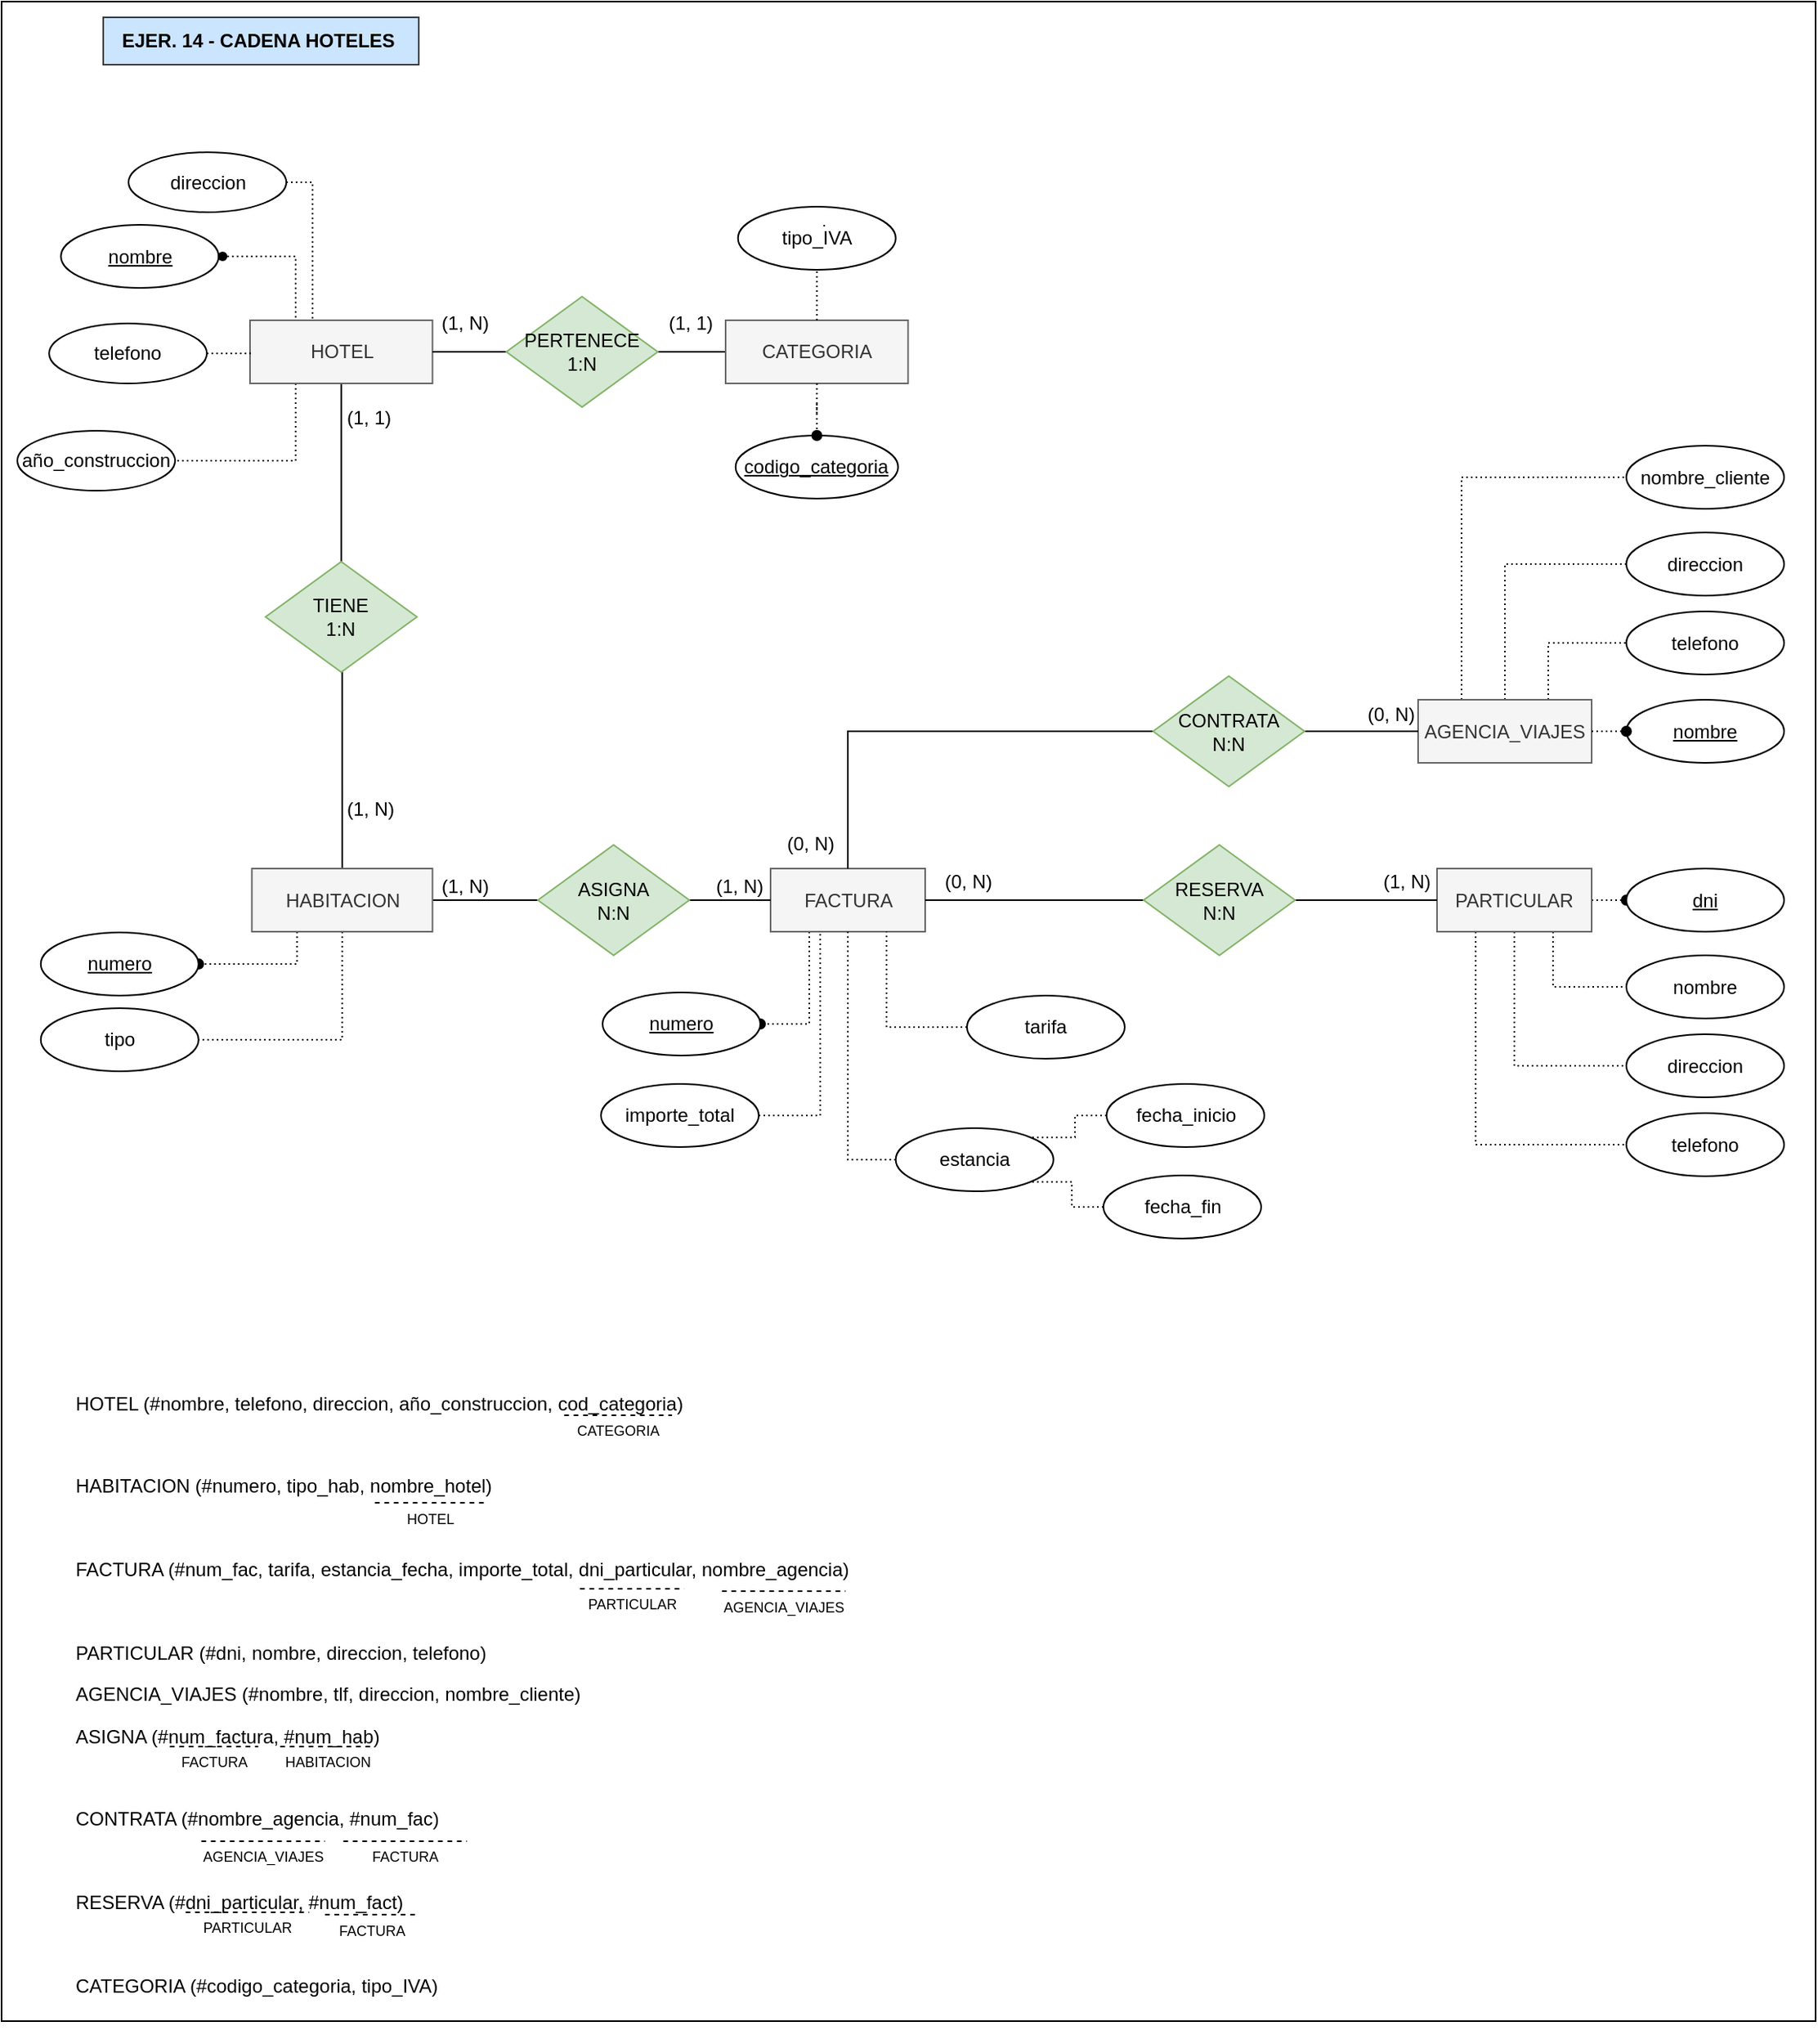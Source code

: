 <mxfile version="22.0.8" type="github">
  <diagram name="Página-1" id="qWmJs8kZgu5k2vtlvRHO">
    <mxGraphModel dx="2074" dy="1156" grid="1" gridSize="10" guides="1" tooltips="1" connect="1" arrows="1" fold="1" page="1" pageScale="1" pageWidth="1169" pageHeight="827" math="0" shadow="0">
      <root>
        <mxCell id="0" />
        <mxCell id="1" parent="0" />
        <mxCell id="4Z5__5ZLUC38kApSKfr--33" value="&lt;br&gt;" style="rounded=0;whiteSpace=wrap;html=1;" parent="1" vertex="1">
          <mxGeometry x="10" y="20" width="1150" height="1280" as="geometry" />
        </mxCell>
        <mxCell id="4Z5__5ZLUC38kApSKfr--2" style="edgeStyle=orthogonalEdgeStyle;rounded=0;orthogonalLoop=1;jettySize=auto;html=1;exitX=1;exitY=0.5;exitDx=0;exitDy=0;endArrow=none;endFill=0;" parent="1" source="4Z5__5ZLUC38kApSKfr--6" target="4Z5__5ZLUC38kApSKfr--35" edge="1">
          <mxGeometry relative="1" as="geometry" />
        </mxCell>
        <mxCell id="4Z5__5ZLUC38kApSKfr--119" style="edgeStyle=orthogonalEdgeStyle;rounded=0;orthogonalLoop=1;jettySize=auto;html=1;exitX=0.5;exitY=0;exitDx=0;exitDy=0;entryX=0.5;entryY=1;entryDx=0;entryDy=0;endArrow=none;endFill=0;" parent="1" source="4Z5__5ZLUC38kApSKfr--6" target="4Z5__5ZLUC38kApSKfr--61" edge="1">
          <mxGeometry relative="1" as="geometry">
            <Array as="points">
              <mxPoint x="225" y="400" />
            </Array>
          </mxGeometry>
        </mxCell>
        <mxCell id="4Z5__5ZLUC38kApSKfr--211" style="edgeStyle=orthogonalEdgeStyle;rounded=0;orthogonalLoop=1;jettySize=auto;html=1;exitX=0.25;exitY=1;exitDx=0;exitDy=0;entryX=1;entryY=0.5;entryDx=0;entryDy=0;endArrow=oval;endFill=1;dashed=1;dashPattern=1 2;" parent="1" source="4Z5__5ZLUC38kApSKfr--6" target="4Z5__5ZLUC38kApSKfr--23" edge="1">
          <mxGeometry relative="1" as="geometry" />
        </mxCell>
        <mxCell id="4Z5__5ZLUC38kApSKfr--212" style="edgeStyle=orthogonalEdgeStyle;rounded=0;orthogonalLoop=1;jettySize=auto;html=1;exitX=0.5;exitY=1;exitDx=0;exitDy=0;entryX=1;entryY=0.5;entryDx=0;entryDy=0;endArrow=none;endFill=0;dashed=1;dashPattern=1 2;" parent="1" source="4Z5__5ZLUC38kApSKfr--6" target="4Z5__5ZLUC38kApSKfr--21" edge="1">
          <mxGeometry relative="1" as="geometry" />
        </mxCell>
        <mxCell id="4Z5__5ZLUC38kApSKfr--6" value="HABITACION" style="whiteSpace=wrap;html=1;align=center;fillColor=#f5f5f5;fontColor=#333333;strokeColor=#666666;" parent="1" vertex="1">
          <mxGeometry x="168.68" y="569.5" width="114.5" height="40" as="geometry" />
        </mxCell>
        <mxCell id="4Z5__5ZLUC38kApSKfr--116" style="edgeStyle=orthogonalEdgeStyle;rounded=0;orthogonalLoop=1;jettySize=auto;html=1;exitX=0.5;exitY=1;exitDx=0;exitDy=0;entryX=0.5;entryY=0;entryDx=0;entryDy=0;endArrow=none;endFill=0;" parent="1" source="4Z5__5ZLUC38kApSKfr--11" target="4Z5__5ZLUC38kApSKfr--61" edge="1">
          <mxGeometry relative="1" as="geometry" />
        </mxCell>
        <mxCell id="4Z5__5ZLUC38kApSKfr--190" style="edgeStyle=orthogonalEdgeStyle;rounded=0;orthogonalLoop=1;jettySize=auto;html=1;exitX=0.25;exitY=1;exitDx=0;exitDy=0;entryX=1;entryY=0.5;entryDx=0;entryDy=0;dashed=1;dashPattern=1 2;endArrow=none;endFill=0;" parent="1" source="4Z5__5ZLUC38kApSKfr--11" target="4Z5__5ZLUC38kApSKfr--189" edge="1">
          <mxGeometry relative="1" as="geometry" />
        </mxCell>
        <mxCell id="4Z5__5ZLUC38kApSKfr--11" value="HOTEL" style="whiteSpace=wrap;html=1;align=center;fillColor=#f5f5f5;fontColor=#333333;strokeColor=#666666;" parent="1" vertex="1">
          <mxGeometry x="167.5" y="222" width="115.68" height="40" as="geometry" />
        </mxCell>
        <mxCell id="4Z5__5ZLUC38kApSKfr--12" style="edgeStyle=orthogonalEdgeStyle;rounded=0;orthogonalLoop=1;jettySize=auto;html=1;exitX=0.5;exitY=0;exitDx=0;exitDy=0;entryX=0.5;entryY=0;entryDx=0;entryDy=0;" parent="1" edge="1">
          <mxGeometry relative="1" as="geometry">
            <mxPoint x="84.94" y="414" as="sourcePoint" />
            <mxPoint x="84.94" y="414" as="targetPoint" />
          </mxGeometry>
        </mxCell>
        <mxCell id="4Z5__5ZLUC38kApSKfr--13" value="EJER. 14 - CADENA HOTELES&amp;nbsp;" style="text;html=1;align=center;verticalAlign=middle;resizable=0;points=[];autosize=1;strokeColor=#36393d;fillColor=#cce5ff;fontStyle=1;fontSize=12;" parent="1" vertex="1">
          <mxGeometry x="74.44" y="30" width="200" height="30" as="geometry" />
        </mxCell>
        <mxCell id="4Z5__5ZLUC38kApSKfr--14" style="edgeStyle=orthogonalEdgeStyle;rounded=0;orthogonalLoop=1;jettySize=auto;html=1;exitX=0;exitY=0.5;exitDx=0;exitDy=0;entryX=1;entryY=0.5;entryDx=0;entryDy=0;endArrow=none;endFill=0;startArrow=none;startFill=0;strokeColor=none;" parent="1" edge="1">
          <mxGeometry relative="1" as="geometry">
            <mxPoint x="98.13" y="259.5" as="sourcePoint" />
            <mxPoint x="148.13" y="259.5" as="targetPoint" />
          </mxGeometry>
        </mxCell>
        <mxCell id="4Z5__5ZLUC38kApSKfr--18" style="edgeStyle=orthogonalEdgeStyle;rounded=0;orthogonalLoop=1;jettySize=auto;html=1;exitDx=0;exitDy=0;entryX=0.25;entryY=0;entryDx=0;entryDy=0;dashed=1;dashPattern=1 2;endArrow=none;endFill=0;" parent="1" source="4Z5__5ZLUC38kApSKfr--55" target="4Z5__5ZLUC38kApSKfr--11" edge="1">
          <mxGeometry relative="1" as="geometry" />
        </mxCell>
        <mxCell id="4Z5__5ZLUC38kApSKfr--19" value="nombre" style="ellipse;whiteSpace=wrap;html=1;align=center;fontStyle=4" parent="1" vertex="1">
          <mxGeometry x="47.63" y="161.5" width="100" height="40" as="geometry" />
        </mxCell>
        <mxCell id="4Z5__5ZLUC38kApSKfr--20" style="edgeStyle=orthogonalEdgeStyle;rounded=0;orthogonalLoop=1;jettySize=auto;html=1;exitDx=0;exitDy=0;entryX=0.5;entryY=0;entryDx=0;entryDy=0;endArrow=none;endFill=0;dashed=1;dashPattern=1 2;" parent="1" edge="1">
          <mxGeometry relative="1" as="geometry">
            <mxPoint x="218.55" y="639.5" as="sourcePoint" />
            <mxPoint x="218.55" y="639.5" as="targetPoint" />
          </mxGeometry>
        </mxCell>
        <mxCell id="4Z5__5ZLUC38kApSKfr--21" value="tipo" style="ellipse;whiteSpace=wrap;html=1;align=center;" parent="1" vertex="1">
          <mxGeometry x="34.87" y="658" width="100" height="40" as="geometry" />
        </mxCell>
        <mxCell id="4Z5__5ZLUC38kApSKfr--23" value="numero" style="ellipse;whiteSpace=wrap;html=1;align=center;fontStyle=4" parent="1" vertex="1">
          <mxGeometry x="34.87" y="610" width="100" height="40" as="geometry" />
        </mxCell>
        <mxCell id="4Z5__5ZLUC38kApSKfr--24" value="(1, N)" style="text;strokeColor=none;fillColor=none;spacingLeft=4;spacingRight=4;overflow=hidden;rotatable=0;points=[[0,0.5],[1,0.5]];portConstraint=eastwest;fontSize=12;whiteSpace=wrap;html=1;" parent="1" vertex="1">
          <mxGeometry x="222.75" y="518" width="50" height="30" as="geometry" />
        </mxCell>
        <mxCell id="4Z5__5ZLUC38kApSKfr--124" style="edgeStyle=orthogonalEdgeStyle;rounded=0;orthogonalLoop=1;jettySize=auto;html=1;exitX=0.25;exitY=1;exitDx=0;exitDy=0;entryX=1;entryY=0.5;entryDx=0;entryDy=0;dashed=1;dashPattern=1 2;endArrow=oval;endFill=1;" parent="1" source="4Z5__5ZLUC38kApSKfr--28" target="4Z5__5ZLUC38kApSKfr--29" edge="1">
          <mxGeometry relative="1" as="geometry">
            <Array as="points">
              <mxPoint x="522" y="668" />
            </Array>
          </mxGeometry>
        </mxCell>
        <mxCell id="4Z5__5ZLUC38kApSKfr--28" value="FACTURA" style="whiteSpace=wrap;html=1;align=center;fillColor=#f5f5f5;fontColor=#333333;strokeColor=#666666;" parent="1" vertex="1">
          <mxGeometry x="497.5" y="569.5" width="98" height="40" as="geometry" />
        </mxCell>
        <mxCell id="4Z5__5ZLUC38kApSKfr--29" value="numero" style="ellipse;whiteSpace=wrap;html=1;align=center;fontStyle=4;" parent="1" vertex="1">
          <mxGeometry x="391" y="648" width="100" height="40" as="geometry" />
        </mxCell>
        <mxCell id="4Z5__5ZLUC38kApSKfr--30" value="importe_total" style="ellipse;whiteSpace=wrap;html=1;align=center;" parent="1" vertex="1">
          <mxGeometry x="390" y="706" width="100" height="40" as="geometry" />
        </mxCell>
        <mxCell id="4Z5__5ZLUC38kApSKfr--34" style="edgeStyle=orthogonalEdgeStyle;rounded=0;orthogonalLoop=1;jettySize=auto;html=1;exitX=1;exitY=0.5;exitDx=0;exitDy=0;entryX=0;entryY=0.5;entryDx=0;entryDy=0;endArrow=none;endFill=0;" parent="1" source="4Z5__5ZLUC38kApSKfr--35" target="4Z5__5ZLUC38kApSKfr--28" edge="1">
          <mxGeometry relative="1" as="geometry" />
        </mxCell>
        <mxCell id="4Z5__5ZLUC38kApSKfr--35" value="ASIGNA&lt;br&gt;N:N" style="shape=rhombus;perimeter=rhombusPerimeter;whiteSpace=wrap;html=1;align=center;fillColor=#d5e8d4;strokeColor=#82b366;" parent="1" vertex="1">
          <mxGeometry x="350" y="554.5" width="96" height="70" as="geometry" />
        </mxCell>
        <mxCell id="4Z5__5ZLUC38kApSKfr--37" style="edgeStyle=orthogonalEdgeStyle;rounded=0;orthogonalLoop=1;jettySize=auto;html=1;exitX=1;exitY=0.5;exitDx=0;exitDy=0;dashed=1;dashPattern=1 2;endArrow=none;endFill=0;" parent="1" source="4Z5__5ZLUC38kApSKfr--38" target="4Z5__5ZLUC38kApSKfr--11" edge="1">
          <mxGeometry relative="1" as="geometry">
            <Array as="points">
              <mxPoint x="207.13" y="134.5" />
            </Array>
          </mxGeometry>
        </mxCell>
        <mxCell id="4Z5__5ZLUC38kApSKfr--38" value="direccion" style="ellipse;whiteSpace=wrap;html=1;align=center;" parent="1" vertex="1">
          <mxGeometry x="90.5" y="115.5" width="100" height="38" as="geometry" />
        </mxCell>
        <mxCell id="4Z5__5ZLUC38kApSKfr--45" value="(1, 1)" style="text;strokeColor=none;fillColor=none;spacingLeft=4;spacingRight=4;overflow=hidden;rotatable=0;points=[[0,0.5],[1,0.5]];portConstraint=eastwest;fontSize=12;whiteSpace=wrap;html=1;" parent="1" vertex="1">
          <mxGeometry x="222.75" y="270" width="50" height="30" as="geometry" />
        </mxCell>
        <mxCell id="4Z5__5ZLUC38kApSKfr--54" value="" style="edgeStyle=orthogonalEdgeStyle;rounded=0;orthogonalLoop=1;jettySize=auto;html=1;exitX=1;exitY=0.5;exitDx=0;exitDy=0;entryDx=0;entryDy=0;dashed=1;dashPattern=1 2;endArrow=none;endFill=0;" parent="1" source="4Z5__5ZLUC38kApSKfr--19" target="4Z5__5ZLUC38kApSKfr--55" edge="1">
          <mxGeometry relative="1" as="geometry">
            <mxPoint x="148.13" y="181.5" as="sourcePoint" />
            <mxPoint x="194.13" y="224.5" as="targetPoint" />
          </mxGeometry>
        </mxCell>
        <mxCell id="4Z5__5ZLUC38kApSKfr--55" value="" style="shape=waypoint;sketch=0;fillStyle=solid;size=6;pointerEvents=1;points=[];fillColor=none;resizable=0;rotatable=0;perimeter=centerPerimeter;snapToPoint=1;dashed=1;dashPattern=1 2;" parent="1" vertex="1">
          <mxGeometry x="140.13" y="171.5" width="20" height="20" as="geometry" />
        </mxCell>
        <mxCell id="4Z5__5ZLUC38kApSKfr--61" value="TIENE&lt;br&gt;1:N" style="shape=rhombus;perimeter=rhombusPerimeter;whiteSpace=wrap;html=1;align=center;fillColor=#d5e8d4;strokeColor=#82b366;" parent="1" vertex="1">
          <mxGeometry x="177.34" y="375" width="96" height="70" as="geometry" />
        </mxCell>
        <mxCell id="4Z5__5ZLUC38kApSKfr--107" style="edgeStyle=orthogonalEdgeStyle;rounded=0;orthogonalLoop=1;jettySize=auto;html=1;exitX=1;exitY=0.5;exitDx=0;exitDy=0;entryX=0;entryY=0.5;entryDx=0;entryDy=0;dashed=1;dashPattern=1 2;endArrow=none;endFill=0;" parent="1" source="4Z5__5ZLUC38kApSKfr--106" target="4Z5__5ZLUC38kApSKfr--11" edge="1">
          <mxGeometry relative="1" as="geometry" />
        </mxCell>
        <mxCell id="4Z5__5ZLUC38kApSKfr--106" value="telefono" style="ellipse;whiteSpace=wrap;html=1;align=center;" parent="1" vertex="1">
          <mxGeometry x="40.13" y="224" width="100" height="38" as="geometry" />
        </mxCell>
        <mxCell id="4Z5__5ZLUC38kApSKfr--120" value="(1, N)" style="text;strokeColor=none;fillColor=none;spacingLeft=4;spacingRight=4;overflow=hidden;rotatable=0;points=[[0,0.5],[1,0.5]];portConstraint=eastwest;fontSize=12;whiteSpace=wrap;html=1;" parent="1" vertex="1">
          <mxGeometry x="283.18" y="567" width="50" height="30" as="geometry" />
        </mxCell>
        <mxCell id="4Z5__5ZLUC38kApSKfr--121" value="(1, N)" style="text;strokeColor=none;fillColor=none;spacingLeft=4;spacingRight=4;overflow=hidden;rotatable=0;points=[[0,0.5],[1,0.5]];portConstraint=eastwest;fontSize=12;whiteSpace=wrap;html=1;" parent="1" vertex="1">
          <mxGeometry x="457" y="567" width="50" height="30" as="geometry" />
        </mxCell>
        <mxCell id="4Z5__5ZLUC38kApSKfr--155" style="edgeStyle=orthogonalEdgeStyle;rounded=0;orthogonalLoop=1;jettySize=auto;html=1;exitX=0.75;exitY=0;exitDx=0;exitDy=0;entryX=0;entryY=0.5;entryDx=0;entryDy=0;dashed=1;dashPattern=1 2;endArrow=none;endFill=0;" parent="1" source="4Z5__5ZLUC38kApSKfr--122" target="4Z5__5ZLUC38kApSKfr--152" edge="1">
          <mxGeometry relative="1" as="geometry" />
        </mxCell>
        <mxCell id="4Z5__5ZLUC38kApSKfr--156" style="edgeStyle=orthogonalEdgeStyle;rounded=0;orthogonalLoop=1;jettySize=auto;html=1;exitX=0.5;exitY=0;exitDx=0;exitDy=0;entryX=0;entryY=0.5;entryDx=0;entryDy=0;dashed=1;dashPattern=1 2;endArrow=none;endFill=0;" parent="1" source="4Z5__5ZLUC38kApSKfr--122" target="4Z5__5ZLUC38kApSKfr--151" edge="1">
          <mxGeometry relative="1" as="geometry" />
        </mxCell>
        <mxCell id="4Z5__5ZLUC38kApSKfr--157" style="edgeStyle=orthogonalEdgeStyle;rounded=0;orthogonalLoop=1;jettySize=auto;html=1;exitX=0.25;exitY=0;exitDx=0;exitDy=0;entryX=0;entryY=0.5;entryDx=0;entryDy=0;dashed=1;dashPattern=1 2;endArrow=none;endFill=0;" parent="1" source="4Z5__5ZLUC38kApSKfr--122" target="4Z5__5ZLUC38kApSKfr--150" edge="1">
          <mxGeometry relative="1" as="geometry" />
        </mxCell>
        <mxCell id="4Z5__5ZLUC38kApSKfr--122" value="AGENCIA_VIAJES" style="whiteSpace=wrap;html=1;align=center;fillColor=#f5f5f5;fontColor=#333333;strokeColor=#666666;" parent="1" vertex="1">
          <mxGeometry x="908" y="462.5" width="110" height="40" as="geometry" />
        </mxCell>
        <mxCell id="4Z5__5ZLUC38kApSKfr--126" style="edgeStyle=orthogonalEdgeStyle;rounded=0;orthogonalLoop=1;jettySize=auto;html=1;exitX=0;exitY=0.5;exitDx=0;exitDy=0;entryX=0.75;entryY=1;entryDx=0;entryDy=0;endArrow=none;endFill=0;dashed=1;dashPattern=1 2;" parent="1" source="4Z5__5ZLUC38kApSKfr--123" target="4Z5__5ZLUC38kApSKfr--28" edge="1">
          <mxGeometry relative="1" as="geometry" />
        </mxCell>
        <mxCell id="4Z5__5ZLUC38kApSKfr--123" value="tarifa" style="ellipse;whiteSpace=wrap;html=1;align=center;" parent="1" vertex="1">
          <mxGeometry x="622" y="650" width="100" height="40" as="geometry" />
        </mxCell>
        <mxCell id="4Z5__5ZLUC38kApSKfr--128" style="edgeStyle=orthogonalEdgeStyle;rounded=0;orthogonalLoop=1;jettySize=auto;html=1;exitX=0;exitY=0.5;exitDx=0;exitDy=0;entryX=0.5;entryY=1;entryDx=0;entryDy=0;endArrow=none;endFill=0;dashed=1;dashPattern=1 2;" parent="1" source="4Z5__5ZLUC38kApSKfr--125" target="4Z5__5ZLUC38kApSKfr--28" edge="1">
          <mxGeometry relative="1" as="geometry" />
        </mxCell>
        <mxCell id="4Z5__5ZLUC38kApSKfr--125" value="estancia" style="ellipse;whiteSpace=wrap;html=1;align=center;" parent="1" vertex="1">
          <mxGeometry x="576.84" y="734" width="100" height="40" as="geometry" />
        </mxCell>
        <mxCell id="4Z5__5ZLUC38kApSKfr--146" style="edgeStyle=orthogonalEdgeStyle;rounded=0;orthogonalLoop=1;jettySize=auto;html=1;exitX=1;exitY=0.5;exitDx=0;exitDy=0;entryX=0;entryY=0.5;entryDx=0;entryDy=0;dashed=1;dashPattern=1 2;endArrow=oval;endFill=1;" parent="1" source="4Z5__5ZLUC38kApSKfr--129" target="4Z5__5ZLUC38kApSKfr--141" edge="1">
          <mxGeometry relative="1" as="geometry" />
        </mxCell>
        <mxCell id="4Z5__5ZLUC38kApSKfr--147" style="edgeStyle=orthogonalEdgeStyle;rounded=0;orthogonalLoop=1;jettySize=auto;html=1;exitX=0.75;exitY=1;exitDx=0;exitDy=0;entryX=0;entryY=0.5;entryDx=0;entryDy=0;endArrow=none;endFill=0;dashed=1;dashPattern=1 2;" parent="1" source="4Z5__5ZLUC38kApSKfr--129" target="4Z5__5ZLUC38kApSKfr--143" edge="1">
          <mxGeometry relative="1" as="geometry" />
        </mxCell>
        <mxCell id="4Z5__5ZLUC38kApSKfr--148" style="edgeStyle=orthogonalEdgeStyle;rounded=0;orthogonalLoop=1;jettySize=auto;html=1;exitX=0.5;exitY=1;exitDx=0;exitDy=0;entryX=0;entryY=0.5;entryDx=0;entryDy=0;endArrow=none;endFill=0;dashed=1;dashPattern=1 2;" parent="1" source="4Z5__5ZLUC38kApSKfr--129" target="4Z5__5ZLUC38kApSKfr--144" edge="1">
          <mxGeometry relative="1" as="geometry" />
        </mxCell>
        <mxCell id="4Z5__5ZLUC38kApSKfr--149" style="edgeStyle=orthogonalEdgeStyle;rounded=0;orthogonalLoop=1;jettySize=auto;html=1;exitX=0.25;exitY=1;exitDx=0;exitDy=0;entryX=0;entryY=0.5;entryDx=0;entryDy=0;endArrow=none;endFill=0;dashed=1;dashPattern=1 2;" parent="1" source="4Z5__5ZLUC38kApSKfr--129" target="4Z5__5ZLUC38kApSKfr--145" edge="1">
          <mxGeometry relative="1" as="geometry" />
        </mxCell>
        <mxCell id="4Z5__5ZLUC38kApSKfr--129" value="PARTICULAR" style="whiteSpace=wrap;html=1;align=center;fillColor=#f5f5f5;fontColor=#333333;strokeColor=#666666;" parent="1" vertex="1">
          <mxGeometry x="920" y="569.5" width="98" height="40" as="geometry" />
        </mxCell>
        <mxCell id="4Z5__5ZLUC38kApSKfr--133" style="edgeStyle=orthogonalEdgeStyle;rounded=0;orthogonalLoop=1;jettySize=auto;html=1;exitX=0;exitY=0.5;exitDx=0;exitDy=0;entryX=0.5;entryY=0;entryDx=0;entryDy=0;endArrow=none;endFill=0;" parent="1" source="4Z5__5ZLUC38kApSKfr--130" target="4Z5__5ZLUC38kApSKfr--28" edge="1">
          <mxGeometry relative="1" as="geometry" />
        </mxCell>
        <mxCell id="4Z5__5ZLUC38kApSKfr--136" style="edgeStyle=orthogonalEdgeStyle;rounded=0;orthogonalLoop=1;jettySize=auto;html=1;exitX=1;exitY=0.5;exitDx=0;exitDy=0;entryX=0;entryY=0.5;entryDx=0;entryDy=0;endArrow=none;endFill=0;" parent="1" source="4Z5__5ZLUC38kApSKfr--130" target="4Z5__5ZLUC38kApSKfr--122" edge="1">
          <mxGeometry relative="1" as="geometry" />
        </mxCell>
        <mxCell id="4Z5__5ZLUC38kApSKfr--130" value="CONTRATA&lt;br&gt;N:N" style="shape=rhombus;perimeter=rhombusPerimeter;whiteSpace=wrap;html=1;align=center;fillColor=#d5e8d4;strokeColor=#82b366;" parent="1" vertex="1">
          <mxGeometry x="740" y="447.5" width="96" height="70" as="geometry" />
        </mxCell>
        <mxCell id="4Z5__5ZLUC38kApSKfr--134" style="edgeStyle=orthogonalEdgeStyle;rounded=0;orthogonalLoop=1;jettySize=auto;html=1;exitX=0;exitY=0.5;exitDx=0;exitDy=0;entryX=1;entryY=0.5;entryDx=0;entryDy=0;endArrow=none;endFill=0;" parent="1" source="4Z5__5ZLUC38kApSKfr--131" target="4Z5__5ZLUC38kApSKfr--28" edge="1">
          <mxGeometry relative="1" as="geometry" />
        </mxCell>
        <mxCell id="4Z5__5ZLUC38kApSKfr--135" style="edgeStyle=orthogonalEdgeStyle;rounded=0;orthogonalLoop=1;jettySize=auto;html=1;exitX=1;exitY=0.5;exitDx=0;exitDy=0;endArrow=none;endFill=0;" parent="1" source="4Z5__5ZLUC38kApSKfr--131" target="4Z5__5ZLUC38kApSKfr--129" edge="1">
          <mxGeometry relative="1" as="geometry" />
        </mxCell>
        <mxCell id="4Z5__5ZLUC38kApSKfr--131" value="RESERVA&lt;br&gt;N:N" style="shape=rhombus;perimeter=rhombusPerimeter;whiteSpace=wrap;html=1;align=center;fillColor=#d5e8d4;strokeColor=#82b366;" parent="1" vertex="1">
          <mxGeometry x="734" y="554.5" width="96" height="70" as="geometry" />
        </mxCell>
        <mxCell id="4Z5__5ZLUC38kApSKfr--132" style="edgeStyle=orthogonalEdgeStyle;rounded=0;orthogonalLoop=1;jettySize=auto;html=1;exitX=1;exitY=0.5;exitDx=0;exitDy=0;entryX=0.321;entryY=1.025;entryDx=0;entryDy=0;entryPerimeter=0;dashed=1;dashPattern=1 2;endArrow=none;endFill=0;" parent="1" source="4Z5__5ZLUC38kApSKfr--30" target="4Z5__5ZLUC38kApSKfr--28" edge="1">
          <mxGeometry relative="1" as="geometry" />
        </mxCell>
        <mxCell id="4Z5__5ZLUC38kApSKfr--137" value="(0, N)" style="text;strokeColor=none;fillColor=none;spacingLeft=4;spacingRight=4;overflow=hidden;rotatable=0;points=[[0,0.5],[1,0.5]];portConstraint=eastwest;fontSize=12;whiteSpace=wrap;html=1;" parent="1" vertex="1">
          <mxGeometry x="870" y="457.5" width="50" height="30" as="geometry" />
        </mxCell>
        <mxCell id="4Z5__5ZLUC38kApSKfr--138" value="(1, N)" style="text;strokeColor=none;fillColor=none;spacingLeft=4;spacingRight=4;overflow=hidden;rotatable=0;points=[[0,0.5],[1,0.5]];portConstraint=eastwest;fontSize=12;whiteSpace=wrap;html=1;" parent="1" vertex="1">
          <mxGeometry x="880" y="563.5" width="50" height="30" as="geometry" />
        </mxCell>
        <mxCell id="4Z5__5ZLUC38kApSKfr--139" value="(0, N)" style="text;strokeColor=none;fillColor=none;spacingLeft=4;spacingRight=4;overflow=hidden;rotatable=0;points=[[0,0.5],[1,0.5]];portConstraint=eastwest;fontSize=12;whiteSpace=wrap;html=1;" parent="1" vertex="1">
          <mxGeometry x="501.84" y="539.5" width="50" height="30" as="geometry" />
        </mxCell>
        <mxCell id="4Z5__5ZLUC38kApSKfr--140" value="(0, N)" style="text;strokeColor=none;fillColor=none;spacingLeft=4;spacingRight=4;overflow=hidden;rotatable=0;points=[[0,0.5],[1,0.5]];portConstraint=eastwest;fontSize=12;whiteSpace=wrap;html=1;" parent="1" vertex="1">
          <mxGeometry x="601.84" y="563.5" width="50" height="30" as="geometry" />
        </mxCell>
        <mxCell id="4Z5__5ZLUC38kApSKfr--141" value="dni" style="ellipse;whiteSpace=wrap;html=1;align=center;fontStyle=4;" parent="1" vertex="1">
          <mxGeometry x="1040" y="569.5" width="100" height="40" as="geometry" />
        </mxCell>
        <mxCell id="4Z5__5ZLUC38kApSKfr--143" value="nombre" style="ellipse;whiteSpace=wrap;html=1;align=center;" parent="1" vertex="1">
          <mxGeometry x="1040" y="624.5" width="100" height="40" as="geometry" />
        </mxCell>
        <mxCell id="4Z5__5ZLUC38kApSKfr--144" value="direccion" style="ellipse;whiteSpace=wrap;html=1;align=center;" parent="1" vertex="1">
          <mxGeometry x="1040" y="674.5" width="100" height="40" as="geometry" />
        </mxCell>
        <mxCell id="4Z5__5ZLUC38kApSKfr--145" value="telefono" style="ellipse;whiteSpace=wrap;html=1;align=center;" parent="1" vertex="1">
          <mxGeometry x="1040" y="724.5" width="100" height="40" as="geometry" />
        </mxCell>
        <mxCell id="4Z5__5ZLUC38kApSKfr--150" value="nombre_cliente" style="ellipse;whiteSpace=wrap;html=1;align=center;fontStyle=0;" parent="1" vertex="1">
          <mxGeometry x="1040" y="301.5" width="100" height="40" as="geometry" />
        </mxCell>
        <mxCell id="4Z5__5ZLUC38kApSKfr--151" value="direccion" style="ellipse;whiteSpace=wrap;html=1;align=center;" parent="1" vertex="1">
          <mxGeometry x="1040" y="356.5" width="100" height="40" as="geometry" />
        </mxCell>
        <mxCell id="4Z5__5ZLUC38kApSKfr--152" value="telefono" style="ellipse;whiteSpace=wrap;html=1;align=center;" parent="1" vertex="1">
          <mxGeometry x="1040" y="406.5" width="100" height="40" as="geometry" />
        </mxCell>
        <mxCell id="4Z5__5ZLUC38kApSKfr--153" value="nombre" style="ellipse;whiteSpace=wrap;html=1;align=center;fontStyle=4" parent="1" vertex="1">
          <mxGeometry x="1040" y="462.5" width="100" height="40" as="geometry" />
        </mxCell>
        <mxCell id="4Z5__5ZLUC38kApSKfr--154" style="edgeStyle=orthogonalEdgeStyle;rounded=0;orthogonalLoop=1;jettySize=auto;html=1;exitX=1;exitY=0.5;exitDx=0;exitDy=0;entryX=0;entryY=0.5;entryDx=0;entryDy=0;endArrow=oval;endFill=1;dashed=1;dashPattern=1 2;" parent="1" source="4Z5__5ZLUC38kApSKfr--122" target="4Z5__5ZLUC38kApSKfr--153" edge="1">
          <mxGeometry relative="1" as="geometry" />
        </mxCell>
        <mxCell id="4Z5__5ZLUC38kApSKfr--189" value="año_construccion" style="ellipse;whiteSpace=wrap;html=1;align=center;" parent="1" vertex="1">
          <mxGeometry x="20.0" y="292" width="100" height="38" as="geometry" />
        </mxCell>
        <mxCell id="4Z5__5ZLUC38kApSKfr--198" style="edgeStyle=orthogonalEdgeStyle;rounded=0;orthogonalLoop=1;jettySize=auto;html=1;exitX=1;exitY=0.5;exitDx=0;exitDy=0;endArrow=none;endFill=0;" parent="1" source="4Z5__5ZLUC38kApSKfr--195" target="4Z5__5ZLUC38kApSKfr--191" edge="1">
          <mxGeometry relative="1" as="geometry" />
        </mxCell>
        <mxCell id="4Z5__5ZLUC38kApSKfr--199" style="edgeStyle=orthogonalEdgeStyle;rounded=0;orthogonalLoop=1;jettySize=auto;html=1;exitX=0;exitY=0.5;exitDx=0;exitDy=0;entryX=1;entryY=0.5;entryDx=0;entryDy=0;endArrow=none;endFill=0;" parent="1" source="4Z5__5ZLUC38kApSKfr--195" target="4Z5__5ZLUC38kApSKfr--11" edge="1">
          <mxGeometry relative="1" as="geometry" />
        </mxCell>
        <mxCell id="4Z5__5ZLUC38kApSKfr--195" value="PERTENECE&lt;br&gt;1:N" style="shape=rhombus;perimeter=rhombusPerimeter;whiteSpace=wrap;html=1;align=center;fillColor=#d5e8d4;strokeColor=#82b366;" parent="1" vertex="1">
          <mxGeometry x="330" y="207" width="96" height="70" as="geometry" />
        </mxCell>
        <mxCell id="4Z5__5ZLUC38kApSKfr--104" value="tipo_IVA" style="ellipse;whiteSpace=wrap;html=1;align=center;" parent="1" vertex="1">
          <mxGeometry x="476.84" y="150" width="100" height="40" as="geometry" />
        </mxCell>
        <mxCell id="4Z5__5ZLUC38kApSKfr--191" value="CATEGORIA" style="whiteSpace=wrap;html=1;align=center;fillColor=#f5f5f5;fontColor=#333333;strokeColor=#666666;" parent="1" vertex="1">
          <mxGeometry x="469" y="222" width="115.68" height="40" as="geometry" />
        </mxCell>
        <mxCell id="4Z5__5ZLUC38kApSKfr--192" value="codigo_categoria" style="ellipse;whiteSpace=wrap;html=1;align=center;fontStyle=4" parent="1" vertex="1">
          <mxGeometry x="475.34" y="295" width="103" height="40" as="geometry" />
        </mxCell>
        <mxCell id="4Z5__5ZLUC38kApSKfr--193" style="edgeStyle=orthogonalEdgeStyle;rounded=0;orthogonalLoop=1;jettySize=auto;html=1;exitX=0.5;exitY=1;exitDx=0;exitDy=0;dashed=1;dashPattern=1 2;endArrow=oval;endFill=1;" parent="1" source="4Z5__5ZLUC38kApSKfr--191" target="4Z5__5ZLUC38kApSKfr--192" edge="1">
          <mxGeometry relative="1" as="geometry" />
        </mxCell>
        <mxCell id="4Z5__5ZLUC38kApSKfr--31" style="edgeStyle=orthogonalEdgeStyle;rounded=0;orthogonalLoop=1;jettySize=auto;html=1;exitX=0.5;exitY=1;exitDx=0;exitDy=0;dashed=1;dashPattern=1 2;endArrow=none;endFill=0;" parent="1" edge="1">
          <mxGeometry relative="1" as="geometry">
            <mxPoint x="531.5" y="161.5" as="sourcePoint" />
            <mxPoint x="531.5" y="163.5" as="targetPoint" />
          </mxGeometry>
        </mxCell>
        <mxCell id="4Z5__5ZLUC38kApSKfr--194" style="edgeStyle=orthogonalEdgeStyle;rounded=0;orthogonalLoop=1;jettySize=auto;html=1;exitX=0.5;exitY=0;exitDx=0;exitDy=0;entryX=0.5;entryY=1;entryDx=0;entryDy=0;dashed=1;dashPattern=1 2;endArrow=none;endFill=0;" parent="1" source="4Z5__5ZLUC38kApSKfr--191" target="4Z5__5ZLUC38kApSKfr--104" edge="1">
          <mxGeometry relative="1" as="geometry" />
        </mxCell>
        <mxCell id="4Z5__5ZLUC38kApSKfr--200" value="(1, 1)" style="text;strokeColor=none;fillColor=none;spacingLeft=4;spacingRight=4;overflow=hidden;rotatable=0;points=[[0,0.5],[1,0.5]];portConstraint=eastwest;fontSize=12;whiteSpace=wrap;html=1;" parent="1" vertex="1">
          <mxGeometry x="426.84" y="210" width="50" height="30" as="geometry" />
        </mxCell>
        <mxCell id="4Z5__5ZLUC38kApSKfr--201" value="(1, N)" style="text;strokeColor=none;fillColor=none;spacingLeft=4;spacingRight=4;overflow=hidden;rotatable=0;points=[[0,0.5],[1,0.5]];portConstraint=eastwest;fontSize=12;whiteSpace=wrap;html=1;" parent="1" vertex="1">
          <mxGeometry x="283.18" y="210" width="50" height="30" as="geometry" />
        </mxCell>
        <mxCell id="4Z5__5ZLUC38kApSKfr--209" style="edgeStyle=orthogonalEdgeStyle;rounded=0;orthogonalLoop=1;jettySize=auto;html=1;exitX=0;exitY=0.5;exitDx=0;exitDy=0;entryX=1;entryY=0;entryDx=0;entryDy=0;endArrow=none;endFill=0;dashed=1;dashPattern=1 2;" parent="1" source="4Z5__5ZLUC38kApSKfr--202" target="4Z5__5ZLUC38kApSKfr--125" edge="1">
          <mxGeometry relative="1" as="geometry" />
        </mxCell>
        <mxCell id="4Z5__5ZLUC38kApSKfr--202" value="fecha_inicio" style="ellipse;whiteSpace=wrap;html=1;align=center;" parent="1" vertex="1">
          <mxGeometry x="710.5" y="706" width="100" height="40" as="geometry" />
        </mxCell>
        <mxCell id="4Z5__5ZLUC38kApSKfr--208" style="edgeStyle=orthogonalEdgeStyle;rounded=0;orthogonalLoop=1;jettySize=auto;html=1;exitX=0;exitY=0.5;exitDx=0;exitDy=0;entryX=1;entryY=1;entryDx=0;entryDy=0;endArrow=none;endFill=0;dashed=1;dashPattern=1 2;" parent="1" source="4Z5__5ZLUC38kApSKfr--206" target="4Z5__5ZLUC38kApSKfr--125" edge="1">
          <mxGeometry relative="1" as="geometry" />
        </mxCell>
        <mxCell id="4Z5__5ZLUC38kApSKfr--206" value="fecha_fin" style="ellipse;whiteSpace=wrap;html=1;align=center;" parent="1" vertex="1">
          <mxGeometry x="708.5" y="764" width="100" height="40" as="geometry" />
        </mxCell>
        <mxCell id="4Z5__5ZLUC38kApSKfr--251" value="" style="group;movable=1;resizable=1;rotatable=1;deletable=1;editable=1;locked=0;connectable=1;" parent="1" vertex="1" connectable="0">
          <mxGeometry x="56.68" y="860" width="503" height="453.5" as="geometry" />
        </mxCell>
        <mxCell id="4Z5__5ZLUC38kApSKfr--252" value="&lt;p style=&quot;&quot;&gt;&lt;span style=&quot;font-size: 12px; font-weight: normal;&quot;&gt;HOTEL (#nombre, telefono, direccion, año_construccion, cod_categoria)&lt;/span&gt;&lt;/p&gt;&lt;p style=&quot;&quot;&gt;&lt;span style=&quot;font-size: 12px; font-weight: normal;&quot;&gt;&lt;br&gt;&lt;/span&gt;&lt;/p&gt;&lt;p style=&quot;&quot;&gt;HABITACION (#numero, tipo_hab, nombre_hotel)&lt;/p&gt;&lt;p style=&quot;&quot;&gt;&lt;br&gt;&lt;/p&gt;&lt;p style=&quot;&quot;&gt;FACTURA (#num_fac, tarifa, estancia_fecha, importe_total, dni_particular, nombre_agencia)&lt;/p&gt;&lt;p style=&quot;&quot;&gt;&lt;br&gt;&lt;/p&gt;&lt;p style=&quot;&quot;&gt;PARTICULAR (#dni, nombre, direccion, telefono)&lt;/p&gt;&lt;p style=&quot;&quot;&gt;AGENCIA_VIAJES (#nombre, tlf, direccion, nombre_cliente)&lt;/p&gt;&lt;p style=&quot;&quot;&gt;&lt;span style=&quot;background-color: initial;&quot;&gt;ASIGNA (#num_factura, #num_hab)&amp;nbsp;&lt;/span&gt;&lt;br&gt;&lt;/p&gt;&lt;p style=&quot;&quot;&gt;&lt;span style=&quot;background-color: initial;&quot;&gt;&lt;br&gt;&lt;/span&gt;&lt;/p&gt;&lt;p style=&quot;&quot;&gt;&lt;span style=&quot;background-color: initial;&quot;&gt;CONTRATA (#nombre_agencia, #num_fac)&lt;/span&gt;&lt;/p&gt;&lt;p style=&quot;&quot;&gt;&lt;span style=&quot;background-color: initial;&quot;&gt;&lt;br&gt;&lt;/span&gt;&lt;/p&gt;&lt;p style=&quot;&quot;&gt;RESERVA (#dni_particular, #num_fact)&lt;/p&gt;&lt;p style=&quot;&quot;&gt;&lt;br&gt;&lt;/p&gt;&lt;div&gt;&lt;span style=&quot;font-size: 12px; font-weight: normal;&quot;&gt;CATEGORIA (#codigo_categoria, tipo_IVA)&lt;/span&gt;&lt;/div&gt;" style="text;html=1;strokeColor=none;fillColor=none;spacing=0;spacingTop=0;whiteSpace=wrap;overflow=hidden;rounded=0;align=left;verticalAlign=middle;" parent="4Z5__5ZLUC38kApSKfr--251" vertex="1">
          <mxGeometry width="503" height="453.5" as="geometry" />
        </mxCell>
        <mxCell id="4Z5__5ZLUC38kApSKfr--253" value="FACTURA" style="text;html=1;strokeColor=none;fillColor=none;align=center;verticalAlign=middle;whiteSpace=wrap;rounded=0;fontSize=9;container=0;" parent="1" vertex="1">
          <mxGeometry x="215.05" y="1232.5" width="60" height="20" as="geometry" />
        </mxCell>
        <mxCell id="4Z5__5ZLUC38kApSKfr--254" value="" style="endArrow=none;dashed=1;html=1;rounded=0;exitX=0;exitY=0;exitDx=0;exitDy=0;entryX=1;entryY=0;entryDx=0;entryDy=0;" parent="1" source="4Z5__5ZLUC38kApSKfr--253" target="4Z5__5ZLUC38kApSKfr--253" edge="1">
          <mxGeometry width="50" height="50" relative="1" as="geometry">
            <mxPoint x="-670.02" y="1047.5" as="sourcePoint" />
            <mxPoint x="-592.12" y="1046.5" as="targetPoint" />
          </mxGeometry>
        </mxCell>
        <mxCell id="4Z5__5ZLUC38kApSKfr--255" value="FACTURA" style="text;html=1;strokeColor=none;fillColor=none;align=center;verticalAlign=middle;whiteSpace=wrap;rounded=0;fontSize=9;container=0;" parent="1" vertex="1">
          <mxGeometry x="116.68" y="1126" width="56" height="20" as="geometry" />
        </mxCell>
        <mxCell id="4Z5__5ZLUC38kApSKfr--256" value="" style="endArrow=none;dashed=1;html=1;rounded=0;exitX=0;exitY=0;exitDx=0;exitDy=0;entryX=1;entryY=0;entryDx=0;entryDy=0;" parent="1" source="4Z5__5ZLUC38kApSKfr--255" target="4Z5__5ZLUC38kApSKfr--255" edge="1">
          <mxGeometry width="50" height="50" relative="1" as="geometry">
            <mxPoint x="-343.52" y="1067.5" as="sourcePoint" />
            <mxPoint x="-265.62" y="1066.5" as="targetPoint" />
          </mxGeometry>
        </mxCell>
        <mxCell id="4Z5__5ZLUC38kApSKfr--257" value="HOTEL" style="text;html=1;strokeColor=none;fillColor=none;align=center;verticalAlign=middle;whiteSpace=wrap;rounded=0;fontSize=9;container=0;" parent="1" vertex="1">
          <mxGeometry x="246.68" y="971.5" width="70" height="20" as="geometry" />
        </mxCell>
        <mxCell id="4Z5__5ZLUC38kApSKfr--258" value="" style="endArrow=none;dashed=1;html=1;rounded=0;exitX=0;exitY=0;exitDx=0;exitDy=0;entryX=1;entryY=0;entryDx=0;entryDy=0;" parent="1" source="4Z5__5ZLUC38kApSKfr--257" target="4Z5__5ZLUC38kApSKfr--257" edge="1">
          <mxGeometry width="50" height="50" relative="1" as="geometry">
            <mxPoint x="-193.52" y="1047.5" as="sourcePoint" />
            <mxPoint x="-115.62" y="1046.5" as="targetPoint" />
          </mxGeometry>
        </mxCell>
        <mxCell id="4Z5__5ZLUC38kApSKfr--259" value="AGENCIA_VIAJES" style="text;html=1;strokeColor=none;fillColor=none;align=center;verticalAlign=middle;whiteSpace=wrap;rounded=0;fontSize=9;container=0;" parent="1" vertex="1">
          <mxGeometry x="466.68" y="1027.5" width="78.37" height="20" as="geometry" />
        </mxCell>
        <mxCell id="4Z5__5ZLUC38kApSKfr--260" value="" style="endArrow=none;dashed=1;html=1;rounded=0;exitX=0;exitY=0;exitDx=0;exitDy=0;entryX=1;entryY=0;entryDx=0;entryDy=0;" parent="1" source="4Z5__5ZLUC38kApSKfr--259" target="4Z5__5ZLUC38kApSKfr--259" edge="1">
          <mxGeometry width="50" height="50" relative="1" as="geometry">
            <mxPoint x="-799.2" y="1001.5" as="sourcePoint" />
            <mxPoint x="-721.3" y="1000.5" as="targetPoint" />
          </mxGeometry>
        </mxCell>
        <mxCell id="4Z5__5ZLUC38kApSKfr--261" value="PARTICULAR" style="text;html=1;strokeColor=none;fillColor=none;align=center;verticalAlign=middle;whiteSpace=wrap;rounded=0;fontSize=9;container=0;" parent="1" vertex="1">
          <mxGeometry x="376.68" y="1026" width="66.06" height="20" as="geometry" />
        </mxCell>
        <mxCell id="4Z5__5ZLUC38kApSKfr--262" value="" style="endArrow=none;dashed=1;html=1;rounded=0;exitX=0;exitY=0;exitDx=0;exitDy=0;entryX=1;entryY=0;entryDx=0;entryDy=0;" parent="1" source="4Z5__5ZLUC38kApSKfr--261" target="4Z5__5ZLUC38kApSKfr--261" edge="1">
          <mxGeometry width="50" height="50" relative="1" as="geometry">
            <mxPoint x="-972.33" y="1076" as="sourcePoint" />
            <mxPoint x="-894.43" y="1075" as="targetPoint" />
          </mxGeometry>
        </mxCell>
        <mxCell id="4Z5__5ZLUC38kApSKfr--263" value="PARTICULAR" style="text;html=1;strokeColor=none;fillColor=none;align=center;verticalAlign=middle;whiteSpace=wrap;rounded=0;fontSize=9;container=0;" parent="1" vertex="1">
          <mxGeometry x="126.68" y="1231" width="78.37" height="20" as="geometry" />
        </mxCell>
        <mxCell id="4Z5__5ZLUC38kApSKfr--264" value="" style="endArrow=none;dashed=1;html=1;rounded=0;exitX=0;exitY=0;exitDx=0;exitDy=0;entryX=1;entryY=0;entryDx=0;entryDy=0;" parent="1" source="4Z5__5ZLUC38kApSKfr--263" target="4Z5__5ZLUC38kApSKfr--263" edge="1">
          <mxGeometry width="50" height="50" relative="1" as="geometry">
            <mxPoint x="-949.2" y="1013" as="sourcePoint" />
            <mxPoint x="-871.3" y="1012" as="targetPoint" />
          </mxGeometry>
        </mxCell>
        <mxCell id="4Z5__5ZLUC38kApSKfr--265" value="AGENCIA_VIAJES" style="text;html=1;strokeColor=none;fillColor=none;align=center;verticalAlign=middle;whiteSpace=wrap;rounded=0;fontSize=9;container=0;" parent="1" vertex="1">
          <mxGeometry x="136.68" y="1186" width="78.37" height="20" as="geometry" />
        </mxCell>
        <mxCell id="4Z5__5ZLUC38kApSKfr--266" value="" style="endArrow=none;dashed=1;html=1;rounded=0;exitX=0;exitY=0;exitDx=0;exitDy=0;entryX=1;entryY=0;entryDx=0;entryDy=0;" parent="1" source="4Z5__5ZLUC38kApSKfr--265" target="4Z5__5ZLUC38kApSKfr--265" edge="1">
          <mxGeometry width="50" height="50" relative="1" as="geometry">
            <mxPoint x="-400.83" y="1133" as="sourcePoint" />
            <mxPoint x="-322.93" y="1132" as="targetPoint" />
          </mxGeometry>
        </mxCell>
        <mxCell id="4Z5__5ZLUC38kApSKfr--267" value="HABITACION" style="text;html=1;strokeColor=none;fillColor=none;align=center;verticalAlign=middle;whiteSpace=wrap;rounded=0;fontSize=9;container=0;" parent="1" vertex="1">
          <mxGeometry x="186.68" y="1126" width="60" height="20" as="geometry" />
        </mxCell>
        <mxCell id="4Z5__5ZLUC38kApSKfr--268" value="" style="endArrow=none;dashed=1;html=1;rounded=0;exitX=0;exitY=0;exitDx=0;exitDy=0;entryX=1;entryY=0;entryDx=0;entryDy=0;" parent="1" source="4Z5__5ZLUC38kApSKfr--267" target="4Z5__5ZLUC38kApSKfr--267" edge="1">
          <mxGeometry width="50" height="50" relative="1" as="geometry">
            <mxPoint x="-400.02" y="1198" as="sourcePoint" />
            <mxPoint x="-322.12" y="1197" as="targetPoint" />
          </mxGeometry>
        </mxCell>
        <mxCell id="4Z5__5ZLUC38kApSKfr--269" value="CATEGORIA" style="text;html=1;strokeColor=none;fillColor=none;align=center;verticalAlign=middle;whiteSpace=wrap;rounded=0;fontSize=9;container=0;" parent="1" vertex="1">
          <mxGeometry x="366.68" y="916" width="68.37" height="20" as="geometry" />
        </mxCell>
        <mxCell id="4Z5__5ZLUC38kApSKfr--270" value="" style="endArrow=none;dashed=1;html=1;rounded=0;exitX=0;exitY=0;exitDx=0;exitDy=0;entryX=1;entryY=0;entryDx=0;entryDy=0;" parent="1" source="4Z5__5ZLUC38kApSKfr--269" target="4Z5__5ZLUC38kApSKfr--269" edge="1">
          <mxGeometry width="50" height="50" relative="1" as="geometry">
            <mxPoint x="-829.2" y="1015.5" as="sourcePoint" />
            <mxPoint x="-751.3" y="1014.5" as="targetPoint" />
          </mxGeometry>
        </mxCell>
        <mxCell id="4Z5__5ZLUC38kApSKfr--271" value="FACTURA" style="text;html=1;strokeColor=none;fillColor=none;align=center;verticalAlign=middle;whiteSpace=wrap;rounded=0;fontSize=9;container=0;" parent="1" vertex="1">
          <mxGeometry x="226.68" y="1186" width="78.37" height="20" as="geometry" />
        </mxCell>
        <mxCell id="4Z5__5ZLUC38kApSKfr--272" value="" style="endArrow=none;dashed=1;html=1;rounded=0;exitX=0;exitY=0;exitDx=0;exitDy=0;entryX=1;entryY=0;entryDx=0;entryDy=0;" parent="1" source="4Z5__5ZLUC38kApSKfr--271" target="4Z5__5ZLUC38kApSKfr--271" edge="1">
          <mxGeometry width="50" height="50" relative="1" as="geometry">
            <mxPoint x="-829.2" y="957" as="sourcePoint" />
            <mxPoint x="-751.3" y="956" as="targetPoint" />
          </mxGeometry>
        </mxCell>
      </root>
    </mxGraphModel>
  </diagram>
</mxfile>

